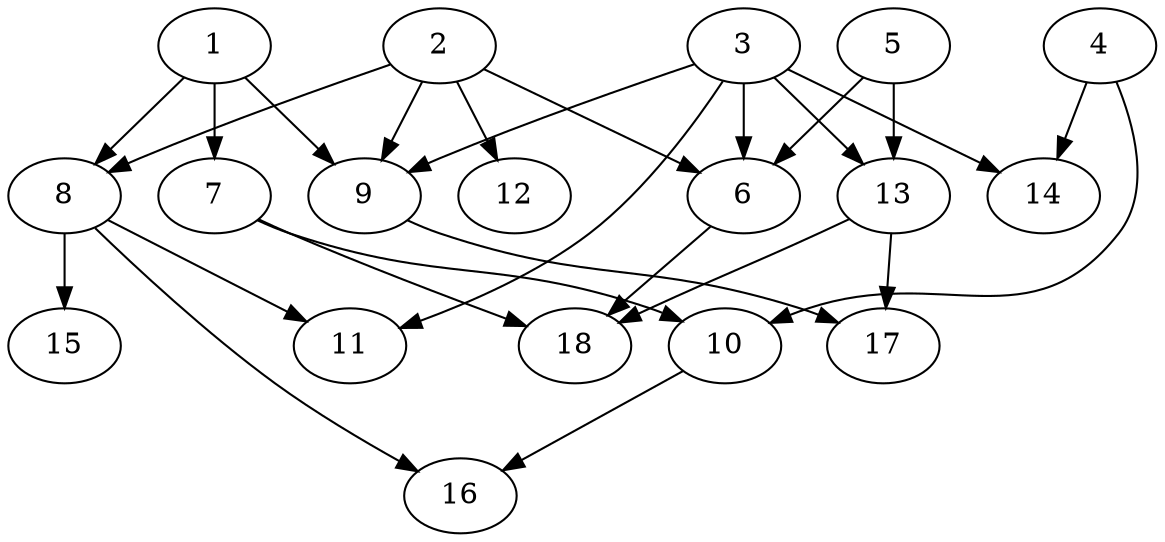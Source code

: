 // DAG automatically generated by daggen at Fri May 24 12:58:31 2024
// daggen-master/daggen -n 18 --fat 0.5 --density 0.5 --regular 0.5 --jump 2 --minalpha 20 --maxalpha 50 --dot -o dags_dot_18/sim_6.dot 
digraph G {
  1 [size="3479323171", alpha="33.16"]
  1 -> 7 [size ="75497472"]
  1 -> 8 [size ="75497472"]
  1 -> 9 [size ="75497472"]
  2 [size="706986915380", alpha="49.82"]
  2 -> 6 [size ="679477248"]
  2 -> 8 [size ="679477248"]
  2 -> 9 [size ="679477248"]
  2 -> 12 [size ="679477248"]
  3 [size="2850981850", alpha="21.82"]
  3 -> 6 [size ="301989888"]
  3 -> 9 [size ="301989888"]
  3 -> 11 [size ="301989888"]
  3 -> 13 [size ="301989888"]
  3 -> 14 [size ="301989888"]
  4 [size="21547418272", alpha="36.48"]
  4 -> 10 [size ="838860800"]
  4 -> 14 [size ="838860800"]
  5 [size="1158849428", alpha="48.57"]
  5 -> 6 [size ="33554432"]
  5 -> 13 [size ="33554432"]
  6 [size="1073741824000", alpha="29.77"]
  6 -> 18 [size ="838860800"]
  7 [size="5460773900", alpha="35.28"]
  7 -> 10 [size ="301989888"]
  7 -> 18 [size ="301989888"]
  8 [size="326370539353", alpha="22.49"]
  8 -> 11 [size ="679477248"]
  8 -> 15 [size ="679477248"]
  8 -> 16 [size ="679477248"]
  9 [size="11072379283", alpha="40.17"]
  9 -> 17 [size ="679477248"]
  10 [size="549755813888", alpha="26.78"]
  10 -> 16 [size ="536870912"]
  11 [size="8377221006", alpha="28.42"]
  12 [size="634542230557", alpha="47.05"]
  13 [size="1073741824000", alpha="47.28"]
  13 -> 17 [size ="838860800"]
  13 -> 18 [size ="838860800"]
  14 [size="4194045360", alpha="42.67"]
  15 [size="469800043311", alpha="34.52"]
  16 [size="660809936756", alpha="40.99"]
  17 [size="368293445632", alpha="31.26"]
  18 [size="134217728000", alpha="43.55"]
}
